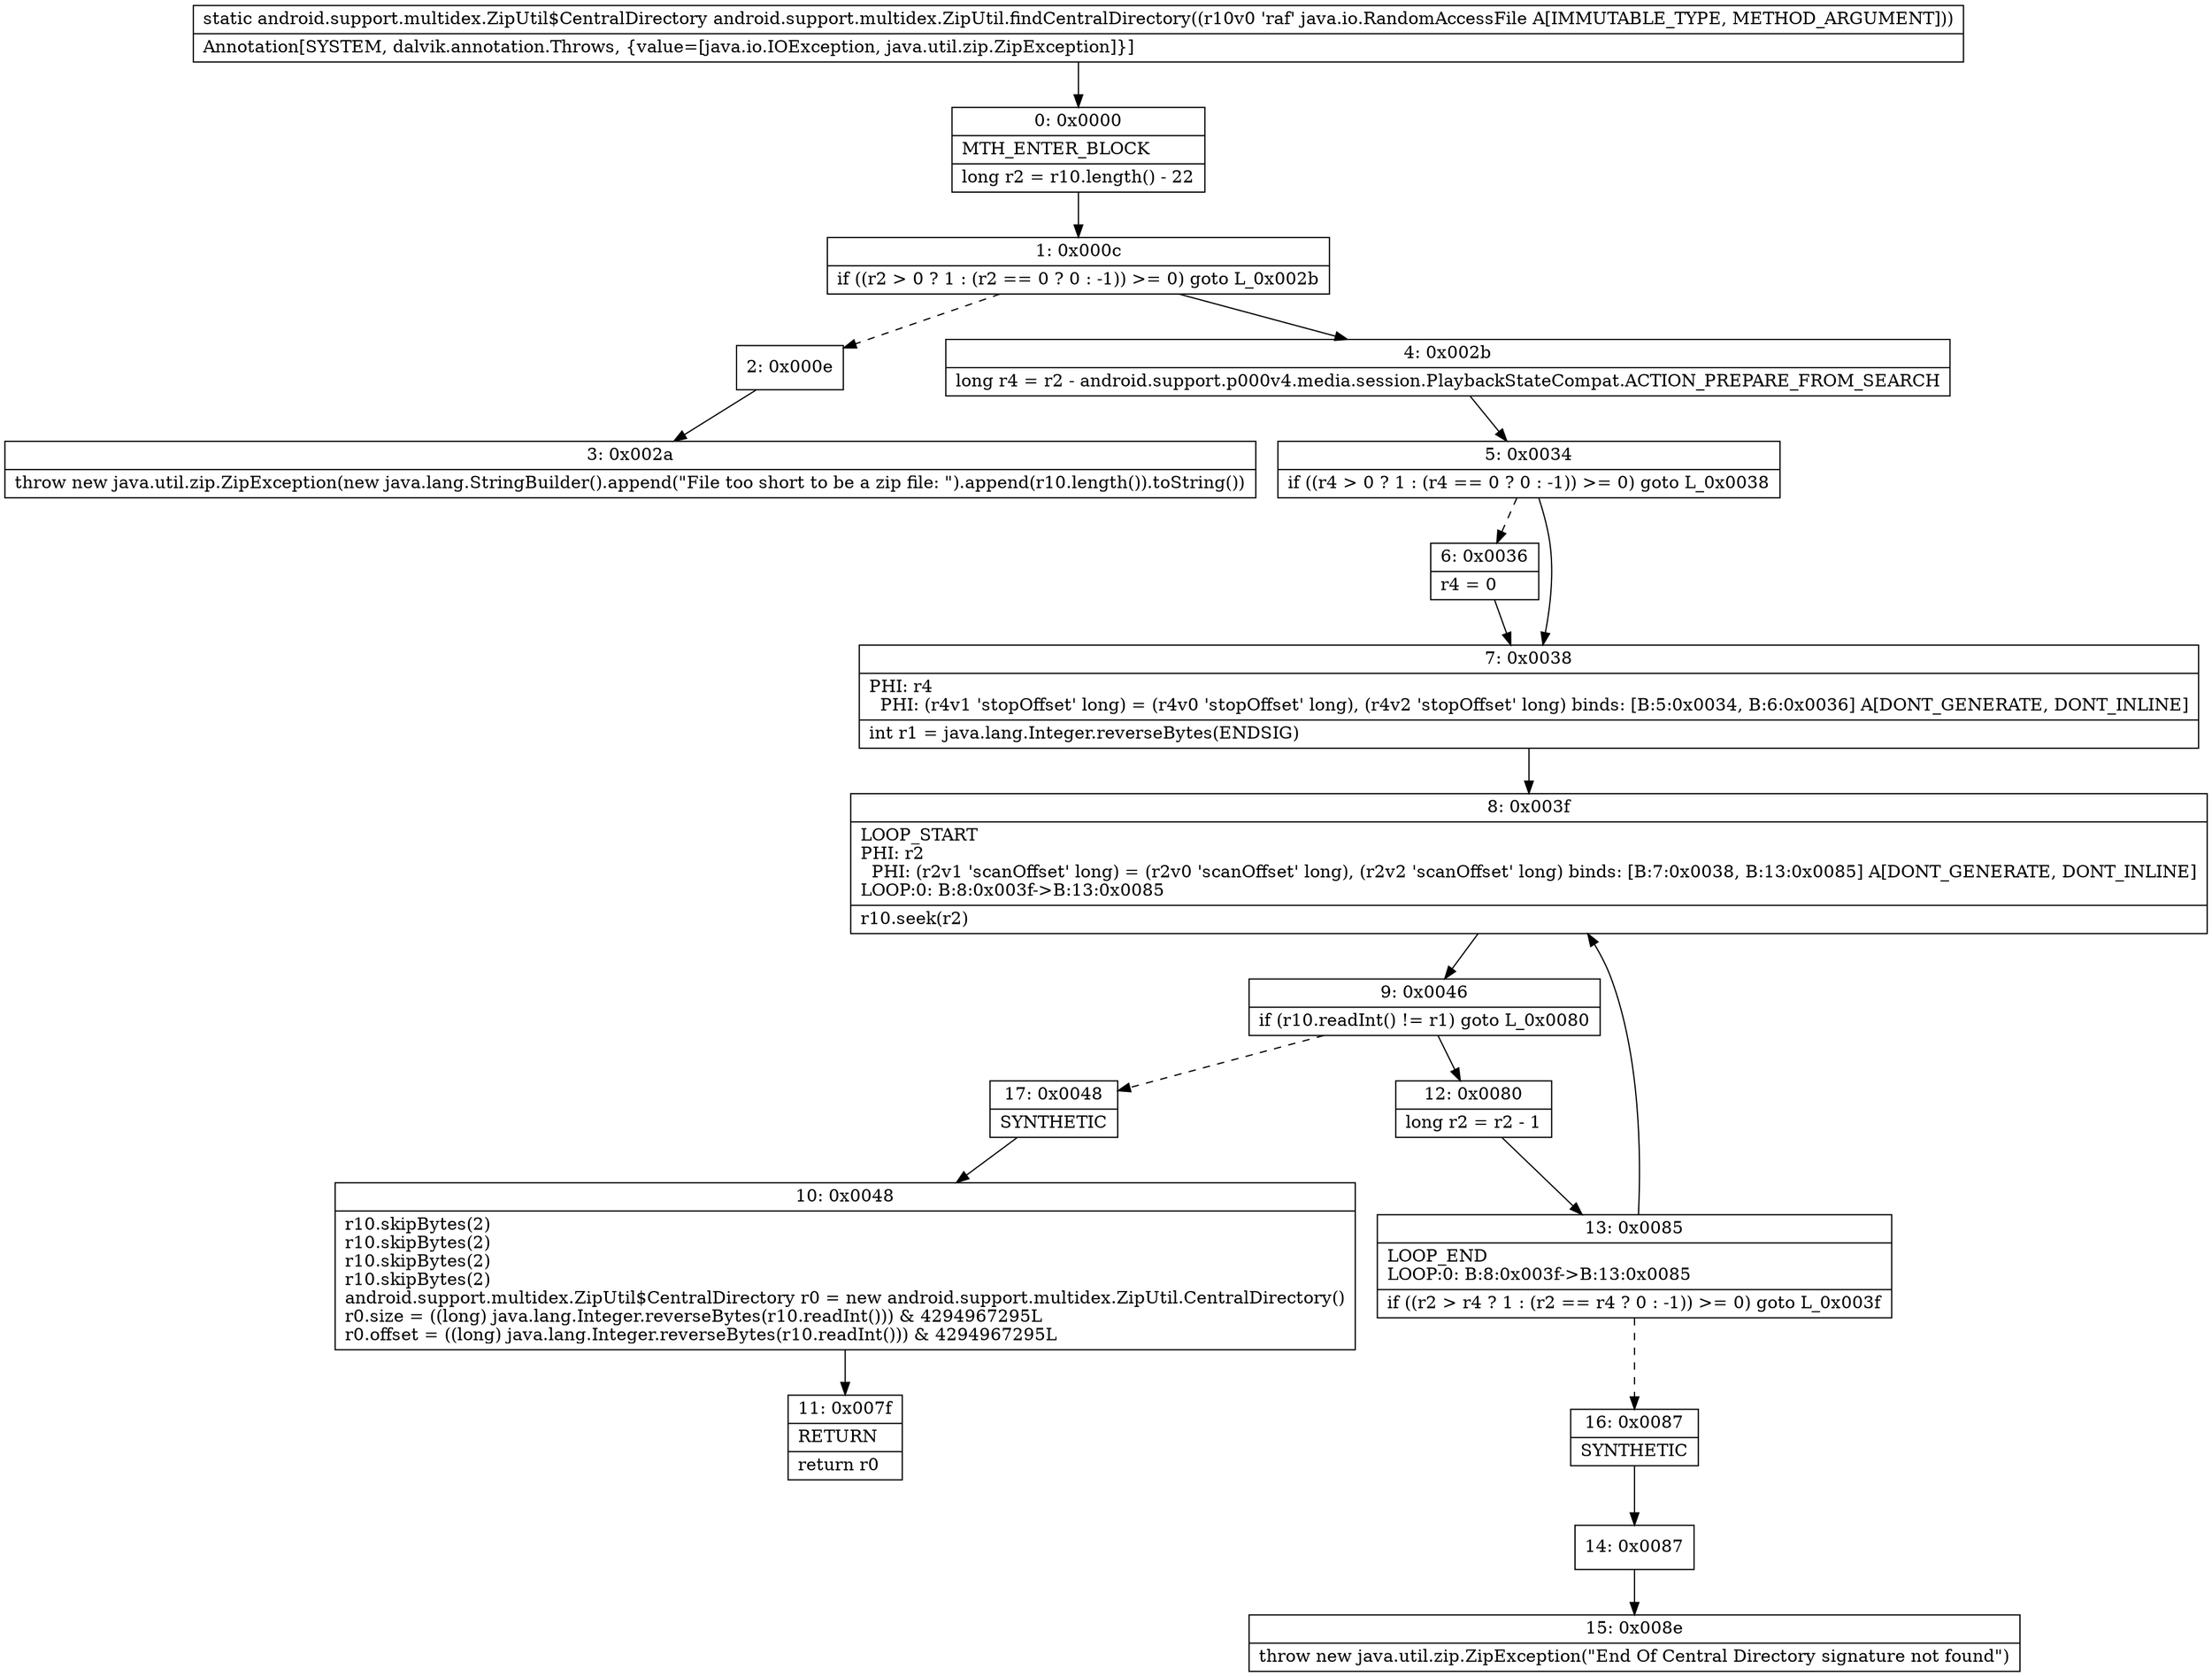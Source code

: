 digraph "CFG forandroid.support.multidex.ZipUtil.findCentralDirectory(Ljava\/io\/RandomAccessFile;)Landroid\/support\/multidex\/ZipUtil$CentralDirectory;" {
Node_0 [shape=record,label="{0\:\ 0x0000|MTH_ENTER_BLOCK\l|long r2 = r10.length() \- 22\l}"];
Node_1 [shape=record,label="{1\:\ 0x000c|if ((r2 \> 0 ? 1 : (r2 == 0 ? 0 : \-1)) \>= 0) goto L_0x002b\l}"];
Node_2 [shape=record,label="{2\:\ 0x000e}"];
Node_3 [shape=record,label="{3\:\ 0x002a|throw new java.util.zip.ZipException(new java.lang.StringBuilder().append(\"File too short to be a zip file: \").append(r10.length()).toString())\l}"];
Node_4 [shape=record,label="{4\:\ 0x002b|long r4 = r2 \- android.support.p000v4.media.session.PlaybackStateCompat.ACTION_PREPARE_FROM_SEARCH\l}"];
Node_5 [shape=record,label="{5\:\ 0x0034|if ((r4 \> 0 ? 1 : (r4 == 0 ? 0 : \-1)) \>= 0) goto L_0x0038\l}"];
Node_6 [shape=record,label="{6\:\ 0x0036|r4 = 0\l}"];
Node_7 [shape=record,label="{7\:\ 0x0038|PHI: r4 \l  PHI: (r4v1 'stopOffset' long) = (r4v0 'stopOffset' long), (r4v2 'stopOffset' long) binds: [B:5:0x0034, B:6:0x0036] A[DONT_GENERATE, DONT_INLINE]\l|int r1 = java.lang.Integer.reverseBytes(ENDSIG)\l}"];
Node_8 [shape=record,label="{8\:\ 0x003f|LOOP_START\lPHI: r2 \l  PHI: (r2v1 'scanOffset' long) = (r2v0 'scanOffset' long), (r2v2 'scanOffset' long) binds: [B:7:0x0038, B:13:0x0085] A[DONT_GENERATE, DONT_INLINE]\lLOOP:0: B:8:0x003f\-\>B:13:0x0085\l|r10.seek(r2)\l}"];
Node_9 [shape=record,label="{9\:\ 0x0046|if (r10.readInt() != r1) goto L_0x0080\l}"];
Node_10 [shape=record,label="{10\:\ 0x0048|r10.skipBytes(2)\lr10.skipBytes(2)\lr10.skipBytes(2)\lr10.skipBytes(2)\landroid.support.multidex.ZipUtil$CentralDirectory r0 = new android.support.multidex.ZipUtil.CentralDirectory()\lr0.size = ((long) java.lang.Integer.reverseBytes(r10.readInt())) & 4294967295L\lr0.offset = ((long) java.lang.Integer.reverseBytes(r10.readInt())) & 4294967295L\l}"];
Node_11 [shape=record,label="{11\:\ 0x007f|RETURN\l|return r0\l}"];
Node_12 [shape=record,label="{12\:\ 0x0080|long r2 = r2 \- 1\l}"];
Node_13 [shape=record,label="{13\:\ 0x0085|LOOP_END\lLOOP:0: B:8:0x003f\-\>B:13:0x0085\l|if ((r2 \> r4 ? 1 : (r2 == r4 ? 0 : \-1)) \>= 0) goto L_0x003f\l}"];
Node_14 [shape=record,label="{14\:\ 0x0087}"];
Node_15 [shape=record,label="{15\:\ 0x008e|throw new java.util.zip.ZipException(\"End Of Central Directory signature not found\")\l}"];
Node_16 [shape=record,label="{16\:\ 0x0087|SYNTHETIC\l}"];
Node_17 [shape=record,label="{17\:\ 0x0048|SYNTHETIC\l}"];
MethodNode[shape=record,label="{static android.support.multidex.ZipUtil$CentralDirectory android.support.multidex.ZipUtil.findCentralDirectory((r10v0 'raf' java.io.RandomAccessFile A[IMMUTABLE_TYPE, METHOD_ARGUMENT]))  | Annotation[SYSTEM, dalvik.annotation.Throws, \{value=[java.io.IOException, java.util.zip.ZipException]\}]\l}"];
MethodNode -> Node_0;
Node_0 -> Node_1;
Node_1 -> Node_2[style=dashed];
Node_1 -> Node_4;
Node_2 -> Node_3;
Node_4 -> Node_5;
Node_5 -> Node_6[style=dashed];
Node_5 -> Node_7;
Node_6 -> Node_7;
Node_7 -> Node_8;
Node_8 -> Node_9;
Node_9 -> Node_12;
Node_9 -> Node_17[style=dashed];
Node_10 -> Node_11;
Node_12 -> Node_13;
Node_13 -> Node_8;
Node_13 -> Node_16[style=dashed];
Node_14 -> Node_15;
Node_16 -> Node_14;
Node_17 -> Node_10;
}

